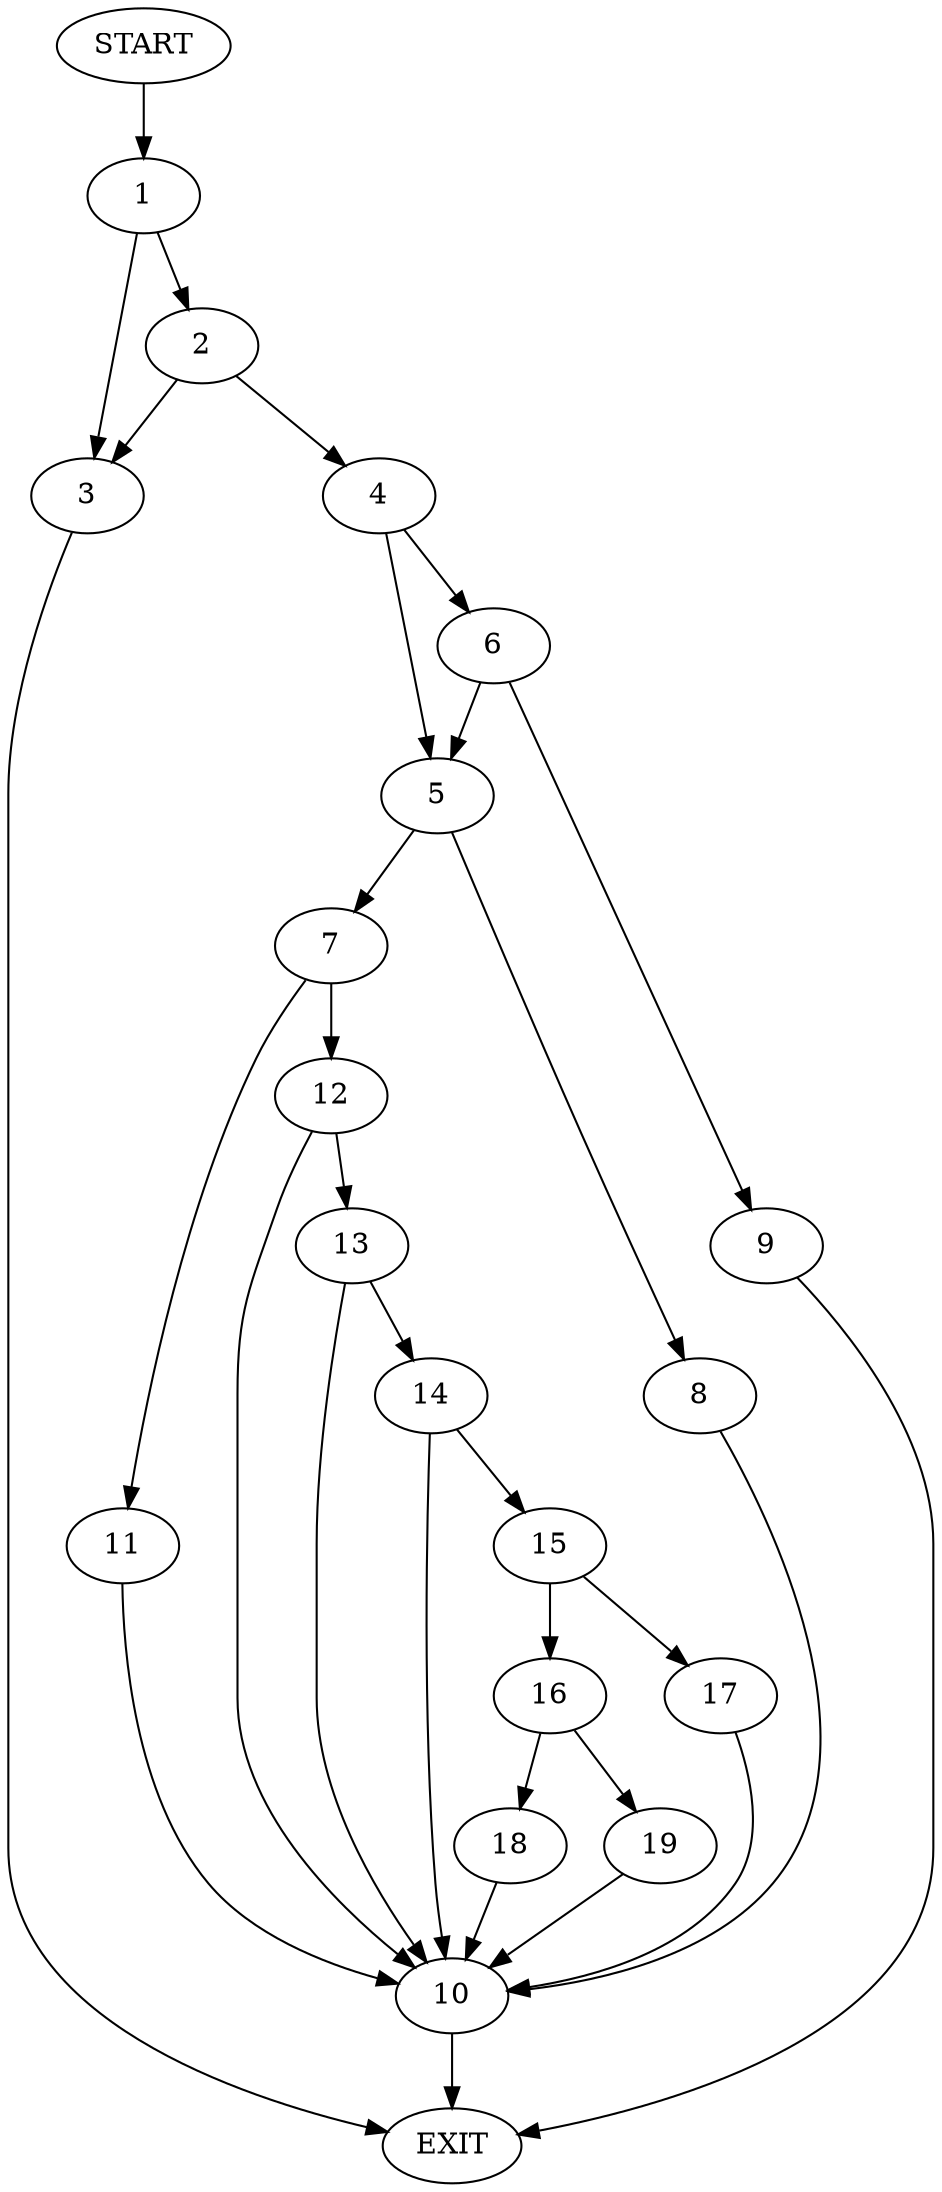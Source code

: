 digraph {
0 [label="START"]
20 [label="EXIT"]
0 -> 1
1 -> 2
1 -> 3
2 -> 4
2 -> 3
3 -> 20
4 -> 5
4 -> 6
5 -> 7
5 -> 8
6 -> 5
6 -> 9
9 -> 20
8 -> 10
7 -> 11
7 -> 12
10 -> 20
11 -> 10
12 -> 13
12 -> 10
13 -> 14
13 -> 10
14 -> 15
14 -> 10
15 -> 16
15 -> 17
16 -> 18
16 -> 19
17 -> 10
19 -> 10
18 -> 10
}
